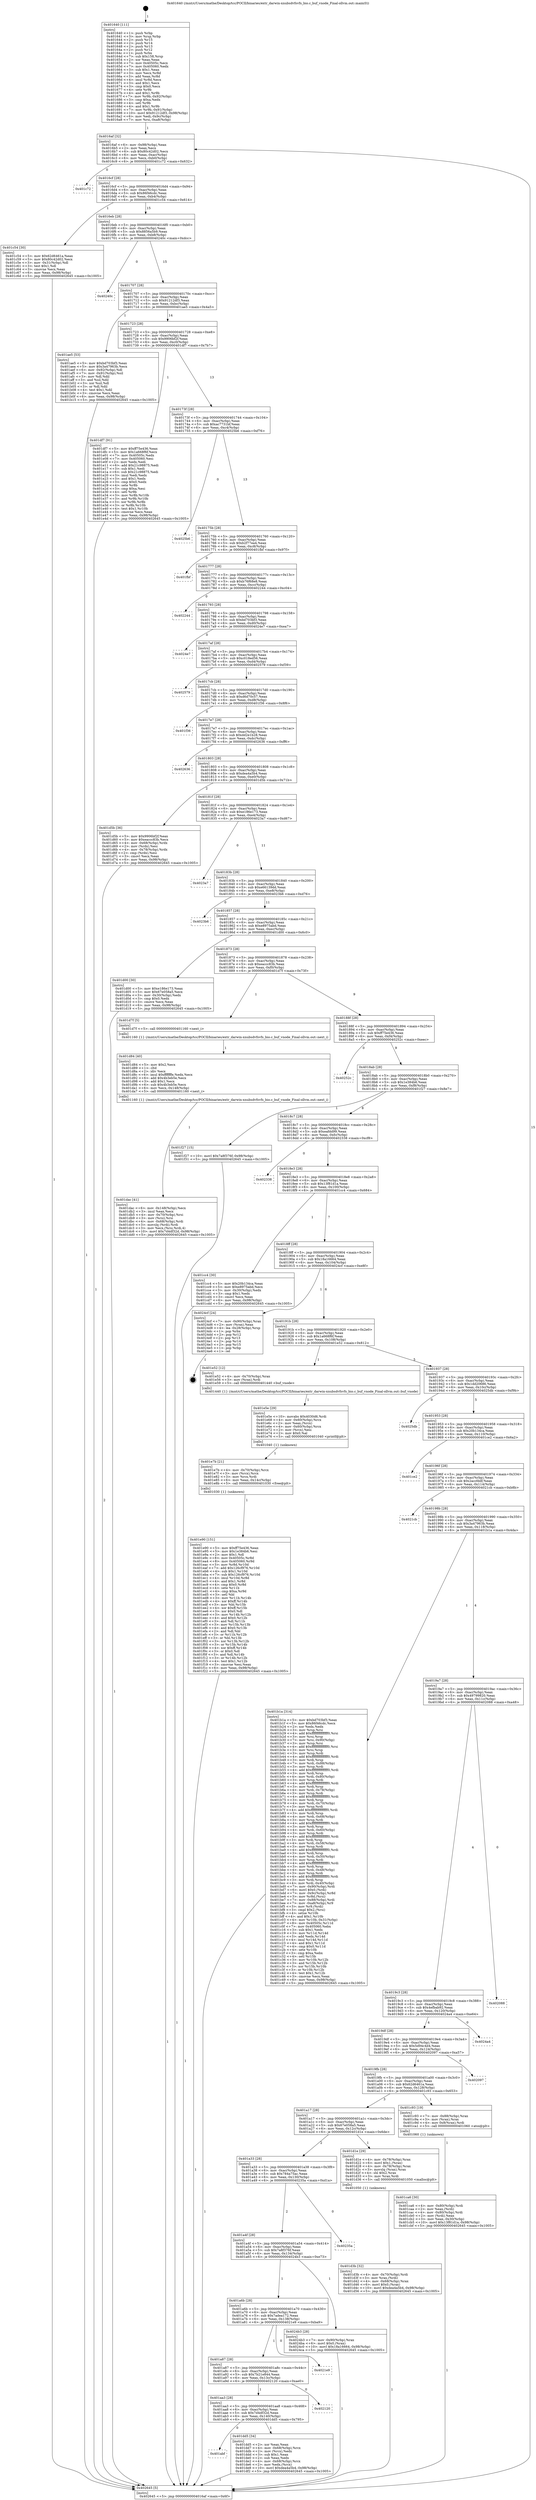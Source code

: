 digraph "0x401640" {
  label = "0x401640 (/mnt/c/Users/mathe/Desktop/tcc/POCII/binaries/extr_darwin-xnubsdvfsvfs_bio.c_buf_vnode_Final-ollvm.out::main(0))"
  labelloc = "t"
  node[shape=record]

  Entry [label="",width=0.3,height=0.3,shape=circle,fillcolor=black,style=filled]
  "0x4016af" [label="{
     0x4016af [32]\l
     | [instrs]\l
     &nbsp;&nbsp;0x4016af \<+6\>: mov -0x98(%rbp),%eax\l
     &nbsp;&nbsp;0x4016b5 \<+2\>: mov %eax,%ecx\l
     &nbsp;&nbsp;0x4016b7 \<+6\>: sub $0x80c42d02,%ecx\l
     &nbsp;&nbsp;0x4016bd \<+6\>: mov %eax,-0xac(%rbp)\l
     &nbsp;&nbsp;0x4016c3 \<+6\>: mov %ecx,-0xb0(%rbp)\l
     &nbsp;&nbsp;0x4016c9 \<+6\>: je 0000000000401c72 \<main+0x632\>\l
  }"]
  "0x401c72" [label="{
     0x401c72\l
  }", style=dashed]
  "0x4016cf" [label="{
     0x4016cf [28]\l
     | [instrs]\l
     &nbsp;&nbsp;0x4016cf \<+5\>: jmp 00000000004016d4 \<main+0x94\>\l
     &nbsp;&nbsp;0x4016d4 \<+6\>: mov -0xac(%rbp),%eax\l
     &nbsp;&nbsp;0x4016da \<+5\>: sub $0x86f46cdc,%eax\l
     &nbsp;&nbsp;0x4016df \<+6\>: mov %eax,-0xb4(%rbp)\l
     &nbsp;&nbsp;0x4016e5 \<+6\>: je 0000000000401c54 \<main+0x614\>\l
  }"]
  Exit [label="",width=0.3,height=0.3,shape=circle,fillcolor=black,style=filled,peripheries=2]
  "0x401c54" [label="{
     0x401c54 [30]\l
     | [instrs]\l
     &nbsp;&nbsp;0x401c54 \<+5\>: mov $0x62d6461a,%eax\l
     &nbsp;&nbsp;0x401c59 \<+5\>: mov $0x80c42d02,%ecx\l
     &nbsp;&nbsp;0x401c5e \<+3\>: mov -0x31(%rbp),%dl\l
     &nbsp;&nbsp;0x401c61 \<+3\>: test $0x1,%dl\l
     &nbsp;&nbsp;0x401c64 \<+3\>: cmovne %ecx,%eax\l
     &nbsp;&nbsp;0x401c67 \<+6\>: mov %eax,-0x98(%rbp)\l
     &nbsp;&nbsp;0x401c6d \<+5\>: jmp 0000000000402645 \<main+0x1005\>\l
  }"]
  "0x4016eb" [label="{
     0x4016eb [28]\l
     | [instrs]\l
     &nbsp;&nbsp;0x4016eb \<+5\>: jmp 00000000004016f0 \<main+0xb0\>\l
     &nbsp;&nbsp;0x4016f0 \<+6\>: mov -0xac(%rbp),%eax\l
     &nbsp;&nbsp;0x4016f6 \<+5\>: sub $0x8856a5b9,%eax\l
     &nbsp;&nbsp;0x4016fb \<+6\>: mov %eax,-0xb8(%rbp)\l
     &nbsp;&nbsp;0x401701 \<+6\>: je 000000000040240c \<main+0xdcc\>\l
  }"]
  "0x401e90" [label="{
     0x401e90 [151]\l
     | [instrs]\l
     &nbsp;&nbsp;0x401e90 \<+5\>: mov $0xff75e436,%eax\l
     &nbsp;&nbsp;0x401e95 \<+5\>: mov $0x1e384b6,%esi\l
     &nbsp;&nbsp;0x401e9a \<+2\>: mov $0x1,%dl\l
     &nbsp;&nbsp;0x401e9c \<+8\>: mov 0x40505c,%r8d\l
     &nbsp;&nbsp;0x401ea4 \<+8\>: mov 0x405060,%r9d\l
     &nbsp;&nbsp;0x401eac \<+3\>: mov %r8d,%r10d\l
     &nbsp;&nbsp;0x401eaf \<+7\>: add $0x126cf976,%r10d\l
     &nbsp;&nbsp;0x401eb6 \<+4\>: sub $0x1,%r10d\l
     &nbsp;&nbsp;0x401eba \<+7\>: sub $0x126cf976,%r10d\l
     &nbsp;&nbsp;0x401ec1 \<+4\>: imul %r10d,%r8d\l
     &nbsp;&nbsp;0x401ec5 \<+4\>: and $0x1,%r8d\l
     &nbsp;&nbsp;0x401ec9 \<+4\>: cmp $0x0,%r8d\l
     &nbsp;&nbsp;0x401ecd \<+4\>: sete %r11b\l
     &nbsp;&nbsp;0x401ed1 \<+4\>: cmp $0xa,%r9d\l
     &nbsp;&nbsp;0x401ed5 \<+3\>: setl %bl\l
     &nbsp;&nbsp;0x401ed8 \<+3\>: mov %r11b,%r14b\l
     &nbsp;&nbsp;0x401edb \<+4\>: xor $0xff,%r14b\l
     &nbsp;&nbsp;0x401edf \<+3\>: mov %bl,%r15b\l
     &nbsp;&nbsp;0x401ee2 \<+4\>: xor $0xff,%r15b\l
     &nbsp;&nbsp;0x401ee6 \<+3\>: xor $0x0,%dl\l
     &nbsp;&nbsp;0x401ee9 \<+3\>: mov %r14b,%r12b\l
     &nbsp;&nbsp;0x401eec \<+4\>: and $0x0,%r12b\l
     &nbsp;&nbsp;0x401ef0 \<+3\>: and %dl,%r11b\l
     &nbsp;&nbsp;0x401ef3 \<+3\>: mov %r15b,%r13b\l
     &nbsp;&nbsp;0x401ef6 \<+4\>: and $0x0,%r13b\l
     &nbsp;&nbsp;0x401efa \<+2\>: and %dl,%bl\l
     &nbsp;&nbsp;0x401efc \<+3\>: or %r11b,%r12b\l
     &nbsp;&nbsp;0x401eff \<+3\>: or %bl,%r13b\l
     &nbsp;&nbsp;0x401f02 \<+3\>: xor %r13b,%r12b\l
     &nbsp;&nbsp;0x401f05 \<+3\>: or %r15b,%r14b\l
     &nbsp;&nbsp;0x401f08 \<+4\>: xor $0xff,%r14b\l
     &nbsp;&nbsp;0x401f0c \<+3\>: or $0x0,%dl\l
     &nbsp;&nbsp;0x401f0f \<+3\>: and %dl,%r14b\l
     &nbsp;&nbsp;0x401f12 \<+3\>: or %r14b,%r12b\l
     &nbsp;&nbsp;0x401f15 \<+4\>: test $0x1,%r12b\l
     &nbsp;&nbsp;0x401f19 \<+3\>: cmovne %esi,%eax\l
     &nbsp;&nbsp;0x401f1c \<+6\>: mov %eax,-0x98(%rbp)\l
     &nbsp;&nbsp;0x401f22 \<+5\>: jmp 0000000000402645 \<main+0x1005\>\l
  }"]
  "0x40240c" [label="{
     0x40240c\l
  }", style=dashed]
  "0x401707" [label="{
     0x401707 [28]\l
     | [instrs]\l
     &nbsp;&nbsp;0x401707 \<+5\>: jmp 000000000040170c \<main+0xcc\>\l
     &nbsp;&nbsp;0x40170c \<+6\>: mov -0xac(%rbp),%eax\l
     &nbsp;&nbsp;0x401712 \<+5\>: sub $0x91212df3,%eax\l
     &nbsp;&nbsp;0x401717 \<+6\>: mov %eax,-0xbc(%rbp)\l
     &nbsp;&nbsp;0x40171d \<+6\>: je 0000000000401ae5 \<main+0x4a5\>\l
  }"]
  "0x401e7b" [label="{
     0x401e7b [21]\l
     | [instrs]\l
     &nbsp;&nbsp;0x401e7b \<+4\>: mov -0x70(%rbp),%rcx\l
     &nbsp;&nbsp;0x401e7f \<+3\>: mov (%rcx),%rcx\l
     &nbsp;&nbsp;0x401e82 \<+3\>: mov %rcx,%rdi\l
     &nbsp;&nbsp;0x401e85 \<+6\>: mov %eax,-0x14c(%rbp)\l
     &nbsp;&nbsp;0x401e8b \<+5\>: call 0000000000401030 \<free@plt\>\l
     | [calls]\l
     &nbsp;&nbsp;0x401030 \{1\} (unknown)\l
  }"]
  "0x401ae5" [label="{
     0x401ae5 [53]\l
     | [instrs]\l
     &nbsp;&nbsp;0x401ae5 \<+5\>: mov $0xbd703bf3,%eax\l
     &nbsp;&nbsp;0x401aea \<+5\>: mov $0x3a47963b,%ecx\l
     &nbsp;&nbsp;0x401aef \<+6\>: mov -0x92(%rbp),%dl\l
     &nbsp;&nbsp;0x401af5 \<+7\>: mov -0x91(%rbp),%sil\l
     &nbsp;&nbsp;0x401afc \<+3\>: mov %dl,%dil\l
     &nbsp;&nbsp;0x401aff \<+3\>: and %sil,%dil\l
     &nbsp;&nbsp;0x401b02 \<+3\>: xor %sil,%dl\l
     &nbsp;&nbsp;0x401b05 \<+3\>: or %dl,%dil\l
     &nbsp;&nbsp;0x401b08 \<+4\>: test $0x1,%dil\l
     &nbsp;&nbsp;0x401b0c \<+3\>: cmovne %ecx,%eax\l
     &nbsp;&nbsp;0x401b0f \<+6\>: mov %eax,-0x98(%rbp)\l
     &nbsp;&nbsp;0x401b15 \<+5\>: jmp 0000000000402645 \<main+0x1005\>\l
  }"]
  "0x401723" [label="{
     0x401723 [28]\l
     | [instrs]\l
     &nbsp;&nbsp;0x401723 \<+5\>: jmp 0000000000401728 \<main+0xe8\>\l
     &nbsp;&nbsp;0x401728 \<+6\>: mov -0xac(%rbp),%eax\l
     &nbsp;&nbsp;0x40172e \<+5\>: sub $0x9906bf2f,%eax\l
     &nbsp;&nbsp;0x401733 \<+6\>: mov %eax,-0xc0(%rbp)\l
     &nbsp;&nbsp;0x401739 \<+6\>: je 0000000000401df7 \<main+0x7b7\>\l
  }"]
  "0x402645" [label="{
     0x402645 [5]\l
     | [instrs]\l
     &nbsp;&nbsp;0x402645 \<+5\>: jmp 00000000004016af \<main+0x6f\>\l
  }"]
  "0x401640" [label="{
     0x401640 [111]\l
     | [instrs]\l
     &nbsp;&nbsp;0x401640 \<+1\>: push %rbp\l
     &nbsp;&nbsp;0x401641 \<+3\>: mov %rsp,%rbp\l
     &nbsp;&nbsp;0x401644 \<+2\>: push %r15\l
     &nbsp;&nbsp;0x401646 \<+2\>: push %r14\l
     &nbsp;&nbsp;0x401648 \<+2\>: push %r13\l
     &nbsp;&nbsp;0x40164a \<+2\>: push %r12\l
     &nbsp;&nbsp;0x40164c \<+1\>: push %rbx\l
     &nbsp;&nbsp;0x40164d \<+7\>: sub $0x158,%rsp\l
     &nbsp;&nbsp;0x401654 \<+2\>: xor %eax,%eax\l
     &nbsp;&nbsp;0x401656 \<+7\>: mov 0x40505c,%ecx\l
     &nbsp;&nbsp;0x40165d \<+7\>: mov 0x405060,%edx\l
     &nbsp;&nbsp;0x401664 \<+3\>: sub $0x1,%eax\l
     &nbsp;&nbsp;0x401667 \<+3\>: mov %ecx,%r8d\l
     &nbsp;&nbsp;0x40166a \<+3\>: add %eax,%r8d\l
     &nbsp;&nbsp;0x40166d \<+4\>: imul %r8d,%ecx\l
     &nbsp;&nbsp;0x401671 \<+3\>: and $0x1,%ecx\l
     &nbsp;&nbsp;0x401674 \<+3\>: cmp $0x0,%ecx\l
     &nbsp;&nbsp;0x401677 \<+4\>: sete %r9b\l
     &nbsp;&nbsp;0x40167b \<+4\>: and $0x1,%r9b\l
     &nbsp;&nbsp;0x40167f \<+7\>: mov %r9b,-0x92(%rbp)\l
     &nbsp;&nbsp;0x401686 \<+3\>: cmp $0xa,%edx\l
     &nbsp;&nbsp;0x401689 \<+4\>: setl %r9b\l
     &nbsp;&nbsp;0x40168d \<+4\>: and $0x1,%r9b\l
     &nbsp;&nbsp;0x401691 \<+7\>: mov %r9b,-0x91(%rbp)\l
     &nbsp;&nbsp;0x401698 \<+10\>: movl $0x91212df3,-0x98(%rbp)\l
     &nbsp;&nbsp;0x4016a2 \<+6\>: mov %edi,-0x9c(%rbp)\l
     &nbsp;&nbsp;0x4016a8 \<+7\>: mov %rsi,-0xa8(%rbp)\l
  }"]
  "0x401e5e" [label="{
     0x401e5e [29]\l
     | [instrs]\l
     &nbsp;&nbsp;0x401e5e \<+10\>: movabs $0x4030d6,%rdi\l
     &nbsp;&nbsp;0x401e68 \<+4\>: mov -0x60(%rbp),%rcx\l
     &nbsp;&nbsp;0x401e6c \<+2\>: mov %eax,(%rcx)\l
     &nbsp;&nbsp;0x401e6e \<+4\>: mov -0x60(%rbp),%rcx\l
     &nbsp;&nbsp;0x401e72 \<+2\>: mov (%rcx),%esi\l
     &nbsp;&nbsp;0x401e74 \<+2\>: mov $0x0,%al\l
     &nbsp;&nbsp;0x401e76 \<+5\>: call 0000000000401040 \<printf@plt\>\l
     | [calls]\l
     &nbsp;&nbsp;0x401040 \{1\} (unknown)\l
  }"]
  "0x401df7" [label="{
     0x401df7 [91]\l
     | [instrs]\l
     &nbsp;&nbsp;0x401df7 \<+5\>: mov $0xff75e436,%eax\l
     &nbsp;&nbsp;0x401dfc \<+5\>: mov $0x1a668f6f,%ecx\l
     &nbsp;&nbsp;0x401e01 \<+7\>: mov 0x40505c,%edx\l
     &nbsp;&nbsp;0x401e08 \<+7\>: mov 0x405060,%esi\l
     &nbsp;&nbsp;0x401e0f \<+2\>: mov %edx,%edi\l
     &nbsp;&nbsp;0x401e11 \<+6\>: add $0x21c98875,%edi\l
     &nbsp;&nbsp;0x401e17 \<+3\>: sub $0x1,%edi\l
     &nbsp;&nbsp;0x401e1a \<+6\>: sub $0x21c98875,%edi\l
     &nbsp;&nbsp;0x401e20 \<+3\>: imul %edi,%edx\l
     &nbsp;&nbsp;0x401e23 \<+3\>: and $0x1,%edx\l
     &nbsp;&nbsp;0x401e26 \<+3\>: cmp $0x0,%edx\l
     &nbsp;&nbsp;0x401e29 \<+4\>: sete %r8b\l
     &nbsp;&nbsp;0x401e2d \<+3\>: cmp $0xa,%esi\l
     &nbsp;&nbsp;0x401e30 \<+4\>: setl %r9b\l
     &nbsp;&nbsp;0x401e34 \<+3\>: mov %r8b,%r10b\l
     &nbsp;&nbsp;0x401e37 \<+3\>: and %r9b,%r10b\l
     &nbsp;&nbsp;0x401e3a \<+3\>: xor %r9b,%r8b\l
     &nbsp;&nbsp;0x401e3d \<+3\>: or %r8b,%r10b\l
     &nbsp;&nbsp;0x401e40 \<+4\>: test $0x1,%r10b\l
     &nbsp;&nbsp;0x401e44 \<+3\>: cmovne %ecx,%eax\l
     &nbsp;&nbsp;0x401e47 \<+6\>: mov %eax,-0x98(%rbp)\l
     &nbsp;&nbsp;0x401e4d \<+5\>: jmp 0000000000402645 \<main+0x1005\>\l
  }"]
  "0x40173f" [label="{
     0x40173f [28]\l
     | [instrs]\l
     &nbsp;&nbsp;0x40173f \<+5\>: jmp 0000000000401744 \<main+0x104\>\l
     &nbsp;&nbsp;0x401744 \<+6\>: mov -0xac(%rbp),%eax\l
     &nbsp;&nbsp;0x40174a \<+5\>: sub $0xac7731bf,%eax\l
     &nbsp;&nbsp;0x40174f \<+6\>: mov %eax,-0xc4(%rbp)\l
     &nbsp;&nbsp;0x401755 \<+6\>: je 00000000004025b6 \<main+0xf76\>\l
  }"]
  "0x401abf" [label="{
     0x401abf\l
  }", style=dashed]
  "0x4025b6" [label="{
     0x4025b6\l
  }", style=dashed]
  "0x40175b" [label="{
     0x40175b [28]\l
     | [instrs]\l
     &nbsp;&nbsp;0x40175b \<+5\>: jmp 0000000000401760 \<main+0x120\>\l
     &nbsp;&nbsp;0x401760 \<+6\>: mov -0xac(%rbp),%eax\l
     &nbsp;&nbsp;0x401766 \<+5\>: sub $0xb2f77ea4,%eax\l
     &nbsp;&nbsp;0x40176b \<+6\>: mov %eax,-0xc8(%rbp)\l
     &nbsp;&nbsp;0x401771 \<+6\>: je 0000000000401fbf \<main+0x97f\>\l
  }"]
  "0x401dd5" [label="{
     0x401dd5 [34]\l
     | [instrs]\l
     &nbsp;&nbsp;0x401dd5 \<+2\>: xor %eax,%eax\l
     &nbsp;&nbsp;0x401dd7 \<+4\>: mov -0x68(%rbp),%rcx\l
     &nbsp;&nbsp;0x401ddb \<+2\>: mov (%rcx),%edx\l
     &nbsp;&nbsp;0x401ddd \<+3\>: sub $0x1,%eax\l
     &nbsp;&nbsp;0x401de0 \<+2\>: sub %eax,%edx\l
     &nbsp;&nbsp;0x401de2 \<+4\>: mov -0x68(%rbp),%rcx\l
     &nbsp;&nbsp;0x401de6 \<+2\>: mov %edx,(%rcx)\l
     &nbsp;&nbsp;0x401de8 \<+10\>: movl $0xdea4a5b4,-0x98(%rbp)\l
     &nbsp;&nbsp;0x401df2 \<+5\>: jmp 0000000000402645 \<main+0x1005\>\l
  }"]
  "0x401fbf" [label="{
     0x401fbf\l
  }", style=dashed]
  "0x401777" [label="{
     0x401777 [28]\l
     | [instrs]\l
     &nbsp;&nbsp;0x401777 \<+5\>: jmp 000000000040177c \<main+0x13c\>\l
     &nbsp;&nbsp;0x40177c \<+6\>: mov -0xac(%rbp),%eax\l
     &nbsp;&nbsp;0x401782 \<+5\>: sub $0xb76f68e8,%eax\l
     &nbsp;&nbsp;0x401787 \<+6\>: mov %eax,-0xcc(%rbp)\l
     &nbsp;&nbsp;0x40178d \<+6\>: je 0000000000402244 \<main+0xc04\>\l
  }"]
  "0x401aa3" [label="{
     0x401aa3 [28]\l
     | [instrs]\l
     &nbsp;&nbsp;0x401aa3 \<+5\>: jmp 0000000000401aa8 \<main+0x468\>\l
     &nbsp;&nbsp;0x401aa8 \<+6\>: mov -0xac(%rbp),%eax\l
     &nbsp;&nbsp;0x401aae \<+5\>: sub $0x7d4df32d,%eax\l
     &nbsp;&nbsp;0x401ab3 \<+6\>: mov %eax,-0x140(%rbp)\l
     &nbsp;&nbsp;0x401ab9 \<+6\>: je 0000000000401dd5 \<main+0x795\>\l
  }"]
  "0x402244" [label="{
     0x402244\l
  }", style=dashed]
  "0x401793" [label="{
     0x401793 [28]\l
     | [instrs]\l
     &nbsp;&nbsp;0x401793 \<+5\>: jmp 0000000000401798 \<main+0x158\>\l
     &nbsp;&nbsp;0x401798 \<+6\>: mov -0xac(%rbp),%eax\l
     &nbsp;&nbsp;0x40179e \<+5\>: sub $0xbd703bf3,%eax\l
     &nbsp;&nbsp;0x4017a3 \<+6\>: mov %eax,-0xd0(%rbp)\l
     &nbsp;&nbsp;0x4017a9 \<+6\>: je 00000000004024e7 \<main+0xea7\>\l
  }"]
  "0x402120" [label="{
     0x402120\l
  }", style=dashed]
  "0x4024e7" [label="{
     0x4024e7\l
  }", style=dashed]
  "0x4017af" [label="{
     0x4017af [28]\l
     | [instrs]\l
     &nbsp;&nbsp;0x4017af \<+5\>: jmp 00000000004017b4 \<main+0x174\>\l
     &nbsp;&nbsp;0x4017b4 \<+6\>: mov -0xac(%rbp),%eax\l
     &nbsp;&nbsp;0x4017ba \<+5\>: sub $0xc018ed56,%eax\l
     &nbsp;&nbsp;0x4017bf \<+6\>: mov %eax,-0xd4(%rbp)\l
     &nbsp;&nbsp;0x4017c5 \<+6\>: je 0000000000402579 \<main+0xf39\>\l
  }"]
  "0x401a87" [label="{
     0x401a87 [28]\l
     | [instrs]\l
     &nbsp;&nbsp;0x401a87 \<+5\>: jmp 0000000000401a8c \<main+0x44c\>\l
     &nbsp;&nbsp;0x401a8c \<+6\>: mov -0xac(%rbp),%eax\l
     &nbsp;&nbsp;0x401a92 \<+5\>: sub $0x7b21e844,%eax\l
     &nbsp;&nbsp;0x401a97 \<+6\>: mov %eax,-0x13c(%rbp)\l
     &nbsp;&nbsp;0x401a9d \<+6\>: je 0000000000402120 \<main+0xae0\>\l
  }"]
  "0x402579" [label="{
     0x402579\l
  }", style=dashed]
  "0x4017cb" [label="{
     0x4017cb [28]\l
     | [instrs]\l
     &nbsp;&nbsp;0x4017cb \<+5\>: jmp 00000000004017d0 \<main+0x190\>\l
     &nbsp;&nbsp;0x4017d0 \<+6\>: mov -0xac(%rbp),%eax\l
     &nbsp;&nbsp;0x4017d6 \<+5\>: sub $0xd6d70c57,%eax\l
     &nbsp;&nbsp;0x4017db \<+6\>: mov %eax,-0xd8(%rbp)\l
     &nbsp;&nbsp;0x4017e1 \<+6\>: je 0000000000401f36 \<main+0x8f6\>\l
  }"]
  "0x4021e9" [label="{
     0x4021e9\l
  }", style=dashed]
  "0x401f36" [label="{
     0x401f36\l
  }", style=dashed]
  "0x4017e7" [label="{
     0x4017e7 [28]\l
     | [instrs]\l
     &nbsp;&nbsp;0x4017e7 \<+5\>: jmp 00000000004017ec \<main+0x1ac\>\l
     &nbsp;&nbsp;0x4017ec \<+6\>: mov -0xac(%rbp),%eax\l
     &nbsp;&nbsp;0x4017f2 \<+5\>: sub $0xdd2e1b28,%eax\l
     &nbsp;&nbsp;0x4017f7 \<+6\>: mov %eax,-0xdc(%rbp)\l
     &nbsp;&nbsp;0x4017fd \<+6\>: je 0000000000402636 \<main+0xff6\>\l
  }"]
  "0x401a6b" [label="{
     0x401a6b [28]\l
     | [instrs]\l
     &nbsp;&nbsp;0x401a6b \<+5\>: jmp 0000000000401a70 \<main+0x430\>\l
     &nbsp;&nbsp;0x401a70 \<+6\>: mov -0xac(%rbp),%eax\l
     &nbsp;&nbsp;0x401a76 \<+5\>: sub $0x7adea172,%eax\l
     &nbsp;&nbsp;0x401a7b \<+6\>: mov %eax,-0x138(%rbp)\l
     &nbsp;&nbsp;0x401a81 \<+6\>: je 00000000004021e9 \<main+0xba9\>\l
  }"]
  "0x402636" [label="{
     0x402636\l
  }", style=dashed]
  "0x401803" [label="{
     0x401803 [28]\l
     | [instrs]\l
     &nbsp;&nbsp;0x401803 \<+5\>: jmp 0000000000401808 \<main+0x1c8\>\l
     &nbsp;&nbsp;0x401808 \<+6\>: mov -0xac(%rbp),%eax\l
     &nbsp;&nbsp;0x40180e \<+5\>: sub $0xdea4a5b4,%eax\l
     &nbsp;&nbsp;0x401813 \<+6\>: mov %eax,-0xe0(%rbp)\l
     &nbsp;&nbsp;0x401819 \<+6\>: je 0000000000401d5b \<main+0x71b\>\l
  }"]
  "0x4024b3" [label="{
     0x4024b3 [28]\l
     | [instrs]\l
     &nbsp;&nbsp;0x4024b3 \<+7\>: mov -0x90(%rbp),%rax\l
     &nbsp;&nbsp;0x4024ba \<+6\>: movl $0x0,(%rax)\l
     &nbsp;&nbsp;0x4024c0 \<+10\>: movl $0x18a16664,-0x98(%rbp)\l
     &nbsp;&nbsp;0x4024ca \<+5\>: jmp 0000000000402645 \<main+0x1005\>\l
  }"]
  "0x401d5b" [label="{
     0x401d5b [36]\l
     | [instrs]\l
     &nbsp;&nbsp;0x401d5b \<+5\>: mov $0x9906bf2f,%eax\l
     &nbsp;&nbsp;0x401d60 \<+5\>: mov $0xeaccc83b,%ecx\l
     &nbsp;&nbsp;0x401d65 \<+4\>: mov -0x68(%rbp),%rdx\l
     &nbsp;&nbsp;0x401d69 \<+2\>: mov (%rdx),%esi\l
     &nbsp;&nbsp;0x401d6b \<+4\>: mov -0x78(%rbp),%rdx\l
     &nbsp;&nbsp;0x401d6f \<+2\>: cmp (%rdx),%esi\l
     &nbsp;&nbsp;0x401d71 \<+3\>: cmovl %ecx,%eax\l
     &nbsp;&nbsp;0x401d74 \<+6\>: mov %eax,-0x98(%rbp)\l
     &nbsp;&nbsp;0x401d7a \<+5\>: jmp 0000000000402645 \<main+0x1005\>\l
  }"]
  "0x40181f" [label="{
     0x40181f [28]\l
     | [instrs]\l
     &nbsp;&nbsp;0x40181f \<+5\>: jmp 0000000000401824 \<main+0x1e4\>\l
     &nbsp;&nbsp;0x401824 \<+6\>: mov -0xac(%rbp),%eax\l
     &nbsp;&nbsp;0x40182a \<+5\>: sub $0xe186e173,%eax\l
     &nbsp;&nbsp;0x40182f \<+6\>: mov %eax,-0xe4(%rbp)\l
     &nbsp;&nbsp;0x401835 \<+6\>: je 00000000004023a7 \<main+0xd67\>\l
  }"]
  "0x401a4f" [label="{
     0x401a4f [28]\l
     | [instrs]\l
     &nbsp;&nbsp;0x401a4f \<+5\>: jmp 0000000000401a54 \<main+0x414\>\l
     &nbsp;&nbsp;0x401a54 \<+6\>: mov -0xac(%rbp),%eax\l
     &nbsp;&nbsp;0x401a5a \<+5\>: sub $0x7a8f376f,%eax\l
     &nbsp;&nbsp;0x401a5f \<+6\>: mov %eax,-0x134(%rbp)\l
     &nbsp;&nbsp;0x401a65 \<+6\>: je 00000000004024b3 \<main+0xe73\>\l
  }"]
  "0x4023a7" [label="{
     0x4023a7\l
  }", style=dashed]
  "0x40183b" [label="{
     0x40183b [28]\l
     | [instrs]\l
     &nbsp;&nbsp;0x40183b \<+5\>: jmp 0000000000401840 \<main+0x200\>\l
     &nbsp;&nbsp;0x401840 \<+6\>: mov -0xac(%rbp),%eax\l
     &nbsp;&nbsp;0x401846 \<+5\>: sub $0xe66139dd,%eax\l
     &nbsp;&nbsp;0x40184b \<+6\>: mov %eax,-0xe8(%rbp)\l
     &nbsp;&nbsp;0x401851 \<+6\>: je 00000000004023b6 \<main+0xd76\>\l
  }"]
  "0x40235a" [label="{
     0x40235a\l
  }", style=dashed]
  "0x4023b6" [label="{
     0x4023b6\l
  }", style=dashed]
  "0x401857" [label="{
     0x401857 [28]\l
     | [instrs]\l
     &nbsp;&nbsp;0x401857 \<+5\>: jmp 000000000040185c \<main+0x21c\>\l
     &nbsp;&nbsp;0x40185c \<+6\>: mov -0xac(%rbp),%eax\l
     &nbsp;&nbsp;0x401862 \<+5\>: sub $0xe8975abd,%eax\l
     &nbsp;&nbsp;0x401867 \<+6\>: mov %eax,-0xec(%rbp)\l
     &nbsp;&nbsp;0x40186d \<+6\>: je 0000000000401d00 \<main+0x6c0\>\l
  }"]
  "0x401dac" [label="{
     0x401dac [41]\l
     | [instrs]\l
     &nbsp;&nbsp;0x401dac \<+6\>: mov -0x148(%rbp),%ecx\l
     &nbsp;&nbsp;0x401db2 \<+3\>: imul %eax,%ecx\l
     &nbsp;&nbsp;0x401db5 \<+4\>: mov -0x70(%rbp),%rsi\l
     &nbsp;&nbsp;0x401db9 \<+3\>: mov (%rsi),%rsi\l
     &nbsp;&nbsp;0x401dbc \<+4\>: mov -0x68(%rbp),%rdi\l
     &nbsp;&nbsp;0x401dc0 \<+3\>: movslq (%rdi),%rdi\l
     &nbsp;&nbsp;0x401dc3 \<+3\>: mov %ecx,(%rsi,%rdi,4)\l
     &nbsp;&nbsp;0x401dc6 \<+10\>: movl $0x7d4df32d,-0x98(%rbp)\l
     &nbsp;&nbsp;0x401dd0 \<+5\>: jmp 0000000000402645 \<main+0x1005\>\l
  }"]
  "0x401d00" [label="{
     0x401d00 [30]\l
     | [instrs]\l
     &nbsp;&nbsp;0x401d00 \<+5\>: mov $0xe186e173,%eax\l
     &nbsp;&nbsp;0x401d05 \<+5\>: mov $0x67e058a5,%ecx\l
     &nbsp;&nbsp;0x401d0a \<+3\>: mov -0x30(%rbp),%edx\l
     &nbsp;&nbsp;0x401d0d \<+3\>: cmp $0x0,%edx\l
     &nbsp;&nbsp;0x401d10 \<+3\>: cmove %ecx,%eax\l
     &nbsp;&nbsp;0x401d13 \<+6\>: mov %eax,-0x98(%rbp)\l
     &nbsp;&nbsp;0x401d19 \<+5\>: jmp 0000000000402645 \<main+0x1005\>\l
  }"]
  "0x401873" [label="{
     0x401873 [28]\l
     | [instrs]\l
     &nbsp;&nbsp;0x401873 \<+5\>: jmp 0000000000401878 \<main+0x238\>\l
     &nbsp;&nbsp;0x401878 \<+6\>: mov -0xac(%rbp),%eax\l
     &nbsp;&nbsp;0x40187e \<+5\>: sub $0xeaccc83b,%eax\l
     &nbsp;&nbsp;0x401883 \<+6\>: mov %eax,-0xf0(%rbp)\l
     &nbsp;&nbsp;0x401889 \<+6\>: je 0000000000401d7f \<main+0x73f\>\l
  }"]
  "0x401d84" [label="{
     0x401d84 [40]\l
     | [instrs]\l
     &nbsp;&nbsp;0x401d84 \<+5\>: mov $0x2,%ecx\l
     &nbsp;&nbsp;0x401d89 \<+1\>: cltd\l
     &nbsp;&nbsp;0x401d8a \<+2\>: idiv %ecx\l
     &nbsp;&nbsp;0x401d8c \<+6\>: imul $0xfffffffe,%edx,%ecx\l
     &nbsp;&nbsp;0x401d92 \<+6\>: add $0x4b3eb5e,%ecx\l
     &nbsp;&nbsp;0x401d98 \<+3\>: add $0x1,%ecx\l
     &nbsp;&nbsp;0x401d9b \<+6\>: sub $0x4b3eb5e,%ecx\l
     &nbsp;&nbsp;0x401da1 \<+6\>: mov %ecx,-0x148(%rbp)\l
     &nbsp;&nbsp;0x401da7 \<+5\>: call 0000000000401160 \<next_i\>\l
     | [calls]\l
     &nbsp;&nbsp;0x401160 \{1\} (/mnt/c/Users/mathe/Desktop/tcc/POCII/binaries/extr_darwin-xnubsdvfsvfs_bio.c_buf_vnode_Final-ollvm.out::next_i)\l
  }"]
  "0x401d7f" [label="{
     0x401d7f [5]\l
     | [instrs]\l
     &nbsp;&nbsp;0x401d7f \<+5\>: call 0000000000401160 \<next_i\>\l
     | [calls]\l
     &nbsp;&nbsp;0x401160 \{1\} (/mnt/c/Users/mathe/Desktop/tcc/POCII/binaries/extr_darwin-xnubsdvfsvfs_bio.c_buf_vnode_Final-ollvm.out::next_i)\l
  }"]
  "0x40188f" [label="{
     0x40188f [28]\l
     | [instrs]\l
     &nbsp;&nbsp;0x40188f \<+5\>: jmp 0000000000401894 \<main+0x254\>\l
     &nbsp;&nbsp;0x401894 \<+6\>: mov -0xac(%rbp),%eax\l
     &nbsp;&nbsp;0x40189a \<+5\>: sub $0xff75e436,%eax\l
     &nbsp;&nbsp;0x40189f \<+6\>: mov %eax,-0xf4(%rbp)\l
     &nbsp;&nbsp;0x4018a5 \<+6\>: je 000000000040252c \<main+0xeec\>\l
  }"]
  "0x401d3b" [label="{
     0x401d3b [32]\l
     | [instrs]\l
     &nbsp;&nbsp;0x401d3b \<+4\>: mov -0x70(%rbp),%rdi\l
     &nbsp;&nbsp;0x401d3f \<+3\>: mov %rax,(%rdi)\l
     &nbsp;&nbsp;0x401d42 \<+4\>: mov -0x68(%rbp),%rax\l
     &nbsp;&nbsp;0x401d46 \<+6\>: movl $0x0,(%rax)\l
     &nbsp;&nbsp;0x401d4c \<+10\>: movl $0xdea4a5b4,-0x98(%rbp)\l
     &nbsp;&nbsp;0x401d56 \<+5\>: jmp 0000000000402645 \<main+0x1005\>\l
  }"]
  "0x40252c" [label="{
     0x40252c\l
  }", style=dashed]
  "0x4018ab" [label="{
     0x4018ab [28]\l
     | [instrs]\l
     &nbsp;&nbsp;0x4018ab \<+5\>: jmp 00000000004018b0 \<main+0x270\>\l
     &nbsp;&nbsp;0x4018b0 \<+6\>: mov -0xac(%rbp),%eax\l
     &nbsp;&nbsp;0x4018b6 \<+5\>: sub $0x1e384b6,%eax\l
     &nbsp;&nbsp;0x4018bb \<+6\>: mov %eax,-0xf8(%rbp)\l
     &nbsp;&nbsp;0x4018c1 \<+6\>: je 0000000000401f27 \<main+0x8e7\>\l
  }"]
  "0x401a33" [label="{
     0x401a33 [28]\l
     | [instrs]\l
     &nbsp;&nbsp;0x401a33 \<+5\>: jmp 0000000000401a38 \<main+0x3f8\>\l
     &nbsp;&nbsp;0x401a38 \<+6\>: mov -0xac(%rbp),%eax\l
     &nbsp;&nbsp;0x401a3e \<+5\>: sub $0x784a75ac,%eax\l
     &nbsp;&nbsp;0x401a43 \<+6\>: mov %eax,-0x130(%rbp)\l
     &nbsp;&nbsp;0x401a49 \<+6\>: je 000000000040235a \<main+0xd1a\>\l
  }"]
  "0x401f27" [label="{
     0x401f27 [15]\l
     | [instrs]\l
     &nbsp;&nbsp;0x401f27 \<+10\>: movl $0x7a8f376f,-0x98(%rbp)\l
     &nbsp;&nbsp;0x401f31 \<+5\>: jmp 0000000000402645 \<main+0x1005\>\l
  }"]
  "0x4018c7" [label="{
     0x4018c7 [28]\l
     | [instrs]\l
     &nbsp;&nbsp;0x4018c7 \<+5\>: jmp 00000000004018cc \<main+0x28c\>\l
     &nbsp;&nbsp;0x4018cc \<+6\>: mov -0xac(%rbp),%eax\l
     &nbsp;&nbsp;0x4018d2 \<+5\>: sub $0xeafdd99,%eax\l
     &nbsp;&nbsp;0x4018d7 \<+6\>: mov %eax,-0xfc(%rbp)\l
     &nbsp;&nbsp;0x4018dd \<+6\>: je 0000000000402338 \<main+0xcf8\>\l
  }"]
  "0x401d1e" [label="{
     0x401d1e [29]\l
     | [instrs]\l
     &nbsp;&nbsp;0x401d1e \<+4\>: mov -0x78(%rbp),%rax\l
     &nbsp;&nbsp;0x401d22 \<+6\>: movl $0x1,(%rax)\l
     &nbsp;&nbsp;0x401d28 \<+4\>: mov -0x78(%rbp),%rax\l
     &nbsp;&nbsp;0x401d2c \<+3\>: movslq (%rax),%rax\l
     &nbsp;&nbsp;0x401d2f \<+4\>: shl $0x2,%rax\l
     &nbsp;&nbsp;0x401d33 \<+3\>: mov %rax,%rdi\l
     &nbsp;&nbsp;0x401d36 \<+5\>: call 0000000000401050 \<malloc@plt\>\l
     | [calls]\l
     &nbsp;&nbsp;0x401050 \{1\} (unknown)\l
  }"]
  "0x402338" [label="{
     0x402338\l
  }", style=dashed]
  "0x4018e3" [label="{
     0x4018e3 [28]\l
     | [instrs]\l
     &nbsp;&nbsp;0x4018e3 \<+5\>: jmp 00000000004018e8 \<main+0x2a8\>\l
     &nbsp;&nbsp;0x4018e8 \<+6\>: mov -0xac(%rbp),%eax\l
     &nbsp;&nbsp;0x4018ee \<+5\>: sub $0x13f81d1a,%eax\l
     &nbsp;&nbsp;0x4018f3 \<+6\>: mov %eax,-0x100(%rbp)\l
     &nbsp;&nbsp;0x4018f9 \<+6\>: je 0000000000401cc4 \<main+0x684\>\l
  }"]
  "0x401ca6" [label="{
     0x401ca6 [30]\l
     | [instrs]\l
     &nbsp;&nbsp;0x401ca6 \<+4\>: mov -0x80(%rbp),%rdi\l
     &nbsp;&nbsp;0x401caa \<+2\>: mov %eax,(%rdi)\l
     &nbsp;&nbsp;0x401cac \<+4\>: mov -0x80(%rbp),%rdi\l
     &nbsp;&nbsp;0x401cb0 \<+2\>: mov (%rdi),%eax\l
     &nbsp;&nbsp;0x401cb2 \<+3\>: mov %eax,-0x30(%rbp)\l
     &nbsp;&nbsp;0x401cb5 \<+10\>: movl $0x13f81d1a,-0x98(%rbp)\l
     &nbsp;&nbsp;0x401cbf \<+5\>: jmp 0000000000402645 \<main+0x1005\>\l
  }"]
  "0x401cc4" [label="{
     0x401cc4 [30]\l
     | [instrs]\l
     &nbsp;&nbsp;0x401cc4 \<+5\>: mov $0x20b134ca,%eax\l
     &nbsp;&nbsp;0x401cc9 \<+5\>: mov $0xe8975abd,%ecx\l
     &nbsp;&nbsp;0x401cce \<+3\>: mov -0x30(%rbp),%edx\l
     &nbsp;&nbsp;0x401cd1 \<+3\>: cmp $0x1,%edx\l
     &nbsp;&nbsp;0x401cd4 \<+3\>: cmovl %ecx,%eax\l
     &nbsp;&nbsp;0x401cd7 \<+6\>: mov %eax,-0x98(%rbp)\l
     &nbsp;&nbsp;0x401cdd \<+5\>: jmp 0000000000402645 \<main+0x1005\>\l
  }"]
  "0x4018ff" [label="{
     0x4018ff [28]\l
     | [instrs]\l
     &nbsp;&nbsp;0x4018ff \<+5\>: jmp 0000000000401904 \<main+0x2c4\>\l
     &nbsp;&nbsp;0x401904 \<+6\>: mov -0xac(%rbp),%eax\l
     &nbsp;&nbsp;0x40190a \<+5\>: sub $0x18a16664,%eax\l
     &nbsp;&nbsp;0x40190f \<+6\>: mov %eax,-0x104(%rbp)\l
     &nbsp;&nbsp;0x401915 \<+6\>: je 00000000004024cf \<main+0xe8f\>\l
  }"]
  "0x401a17" [label="{
     0x401a17 [28]\l
     | [instrs]\l
     &nbsp;&nbsp;0x401a17 \<+5\>: jmp 0000000000401a1c \<main+0x3dc\>\l
     &nbsp;&nbsp;0x401a1c \<+6\>: mov -0xac(%rbp),%eax\l
     &nbsp;&nbsp;0x401a22 \<+5\>: sub $0x67e058a5,%eax\l
     &nbsp;&nbsp;0x401a27 \<+6\>: mov %eax,-0x12c(%rbp)\l
     &nbsp;&nbsp;0x401a2d \<+6\>: je 0000000000401d1e \<main+0x6de\>\l
  }"]
  "0x4024cf" [label="{
     0x4024cf [24]\l
     | [instrs]\l
     &nbsp;&nbsp;0x4024cf \<+7\>: mov -0x90(%rbp),%rax\l
     &nbsp;&nbsp;0x4024d6 \<+2\>: mov (%rax),%eax\l
     &nbsp;&nbsp;0x4024d8 \<+4\>: lea -0x28(%rbp),%rsp\l
     &nbsp;&nbsp;0x4024dc \<+1\>: pop %rbx\l
     &nbsp;&nbsp;0x4024dd \<+2\>: pop %r12\l
     &nbsp;&nbsp;0x4024df \<+2\>: pop %r13\l
     &nbsp;&nbsp;0x4024e1 \<+2\>: pop %r14\l
     &nbsp;&nbsp;0x4024e3 \<+2\>: pop %r15\l
     &nbsp;&nbsp;0x4024e5 \<+1\>: pop %rbp\l
     &nbsp;&nbsp;0x4024e6 \<+1\>: ret\l
  }"]
  "0x40191b" [label="{
     0x40191b [28]\l
     | [instrs]\l
     &nbsp;&nbsp;0x40191b \<+5\>: jmp 0000000000401920 \<main+0x2e0\>\l
     &nbsp;&nbsp;0x401920 \<+6\>: mov -0xac(%rbp),%eax\l
     &nbsp;&nbsp;0x401926 \<+5\>: sub $0x1a668f6f,%eax\l
     &nbsp;&nbsp;0x40192b \<+6\>: mov %eax,-0x108(%rbp)\l
     &nbsp;&nbsp;0x401931 \<+6\>: je 0000000000401e52 \<main+0x812\>\l
  }"]
  "0x401c93" [label="{
     0x401c93 [19]\l
     | [instrs]\l
     &nbsp;&nbsp;0x401c93 \<+7\>: mov -0x88(%rbp),%rax\l
     &nbsp;&nbsp;0x401c9a \<+3\>: mov (%rax),%rax\l
     &nbsp;&nbsp;0x401c9d \<+4\>: mov 0x8(%rax),%rdi\l
     &nbsp;&nbsp;0x401ca1 \<+5\>: call 0000000000401060 \<atoi@plt\>\l
     | [calls]\l
     &nbsp;&nbsp;0x401060 \{1\} (unknown)\l
  }"]
  "0x401e52" [label="{
     0x401e52 [12]\l
     | [instrs]\l
     &nbsp;&nbsp;0x401e52 \<+4\>: mov -0x70(%rbp),%rax\l
     &nbsp;&nbsp;0x401e56 \<+3\>: mov (%rax),%rdi\l
     &nbsp;&nbsp;0x401e59 \<+5\>: call 0000000000401440 \<buf_vnode\>\l
     | [calls]\l
     &nbsp;&nbsp;0x401440 \{1\} (/mnt/c/Users/mathe/Desktop/tcc/POCII/binaries/extr_darwin-xnubsdvfsvfs_bio.c_buf_vnode_Final-ollvm.out::buf_vnode)\l
  }"]
  "0x401937" [label="{
     0x401937 [28]\l
     | [instrs]\l
     &nbsp;&nbsp;0x401937 \<+5\>: jmp 000000000040193c \<main+0x2fc\>\l
     &nbsp;&nbsp;0x40193c \<+6\>: mov -0xac(%rbp),%eax\l
     &nbsp;&nbsp;0x401942 \<+5\>: sub $0x1dd20686,%eax\l
     &nbsp;&nbsp;0x401947 \<+6\>: mov %eax,-0x10c(%rbp)\l
     &nbsp;&nbsp;0x40194d \<+6\>: je 00000000004025db \<main+0xf9b\>\l
  }"]
  "0x4019fb" [label="{
     0x4019fb [28]\l
     | [instrs]\l
     &nbsp;&nbsp;0x4019fb \<+5\>: jmp 0000000000401a00 \<main+0x3c0\>\l
     &nbsp;&nbsp;0x401a00 \<+6\>: mov -0xac(%rbp),%eax\l
     &nbsp;&nbsp;0x401a06 \<+5\>: sub $0x62d6461a,%eax\l
     &nbsp;&nbsp;0x401a0b \<+6\>: mov %eax,-0x128(%rbp)\l
     &nbsp;&nbsp;0x401a11 \<+6\>: je 0000000000401c93 \<main+0x653\>\l
  }"]
  "0x4025db" [label="{
     0x4025db\l
  }", style=dashed]
  "0x401953" [label="{
     0x401953 [28]\l
     | [instrs]\l
     &nbsp;&nbsp;0x401953 \<+5\>: jmp 0000000000401958 \<main+0x318\>\l
     &nbsp;&nbsp;0x401958 \<+6\>: mov -0xac(%rbp),%eax\l
     &nbsp;&nbsp;0x40195e \<+5\>: sub $0x20b134ca,%eax\l
     &nbsp;&nbsp;0x401963 \<+6\>: mov %eax,-0x110(%rbp)\l
     &nbsp;&nbsp;0x401969 \<+6\>: je 0000000000401ce2 \<main+0x6a2\>\l
  }"]
  "0x402097" [label="{
     0x402097\l
  }", style=dashed]
  "0x401ce2" [label="{
     0x401ce2\l
  }", style=dashed]
  "0x40196f" [label="{
     0x40196f [28]\l
     | [instrs]\l
     &nbsp;&nbsp;0x40196f \<+5\>: jmp 0000000000401974 \<main+0x334\>\l
     &nbsp;&nbsp;0x401974 \<+6\>: mov -0xac(%rbp),%eax\l
     &nbsp;&nbsp;0x40197a \<+5\>: sub $0x2accfddf,%eax\l
     &nbsp;&nbsp;0x40197f \<+6\>: mov %eax,-0x114(%rbp)\l
     &nbsp;&nbsp;0x401985 \<+6\>: je 00000000004021cb \<main+0xb8b\>\l
  }"]
  "0x4019df" [label="{
     0x4019df [28]\l
     | [instrs]\l
     &nbsp;&nbsp;0x4019df \<+5\>: jmp 00000000004019e4 \<main+0x3a4\>\l
     &nbsp;&nbsp;0x4019e4 \<+6\>: mov -0xac(%rbp),%eax\l
     &nbsp;&nbsp;0x4019ea \<+5\>: sub $0x5d94c4d4,%eax\l
     &nbsp;&nbsp;0x4019ef \<+6\>: mov %eax,-0x124(%rbp)\l
     &nbsp;&nbsp;0x4019f5 \<+6\>: je 0000000000402097 \<main+0xa57\>\l
  }"]
  "0x4021cb" [label="{
     0x4021cb\l
  }", style=dashed]
  "0x40198b" [label="{
     0x40198b [28]\l
     | [instrs]\l
     &nbsp;&nbsp;0x40198b \<+5\>: jmp 0000000000401990 \<main+0x350\>\l
     &nbsp;&nbsp;0x401990 \<+6\>: mov -0xac(%rbp),%eax\l
     &nbsp;&nbsp;0x401996 \<+5\>: sub $0x3a47963b,%eax\l
     &nbsp;&nbsp;0x40199b \<+6\>: mov %eax,-0x118(%rbp)\l
     &nbsp;&nbsp;0x4019a1 \<+6\>: je 0000000000401b1a \<main+0x4da\>\l
  }"]
  "0x4024a4" [label="{
     0x4024a4\l
  }", style=dashed]
  "0x401b1a" [label="{
     0x401b1a [314]\l
     | [instrs]\l
     &nbsp;&nbsp;0x401b1a \<+5\>: mov $0xbd703bf3,%eax\l
     &nbsp;&nbsp;0x401b1f \<+5\>: mov $0x86f46cdc,%ecx\l
     &nbsp;&nbsp;0x401b24 \<+2\>: xor %edx,%edx\l
     &nbsp;&nbsp;0x401b26 \<+3\>: mov %rsp,%rsi\l
     &nbsp;&nbsp;0x401b29 \<+4\>: add $0xfffffffffffffff0,%rsi\l
     &nbsp;&nbsp;0x401b2d \<+3\>: mov %rsi,%rsp\l
     &nbsp;&nbsp;0x401b30 \<+7\>: mov %rsi,-0x90(%rbp)\l
     &nbsp;&nbsp;0x401b37 \<+3\>: mov %rsp,%rsi\l
     &nbsp;&nbsp;0x401b3a \<+4\>: add $0xfffffffffffffff0,%rsi\l
     &nbsp;&nbsp;0x401b3e \<+3\>: mov %rsi,%rsp\l
     &nbsp;&nbsp;0x401b41 \<+3\>: mov %rsp,%rdi\l
     &nbsp;&nbsp;0x401b44 \<+4\>: add $0xfffffffffffffff0,%rdi\l
     &nbsp;&nbsp;0x401b48 \<+3\>: mov %rdi,%rsp\l
     &nbsp;&nbsp;0x401b4b \<+7\>: mov %rdi,-0x88(%rbp)\l
     &nbsp;&nbsp;0x401b52 \<+3\>: mov %rsp,%rdi\l
     &nbsp;&nbsp;0x401b55 \<+4\>: add $0xfffffffffffffff0,%rdi\l
     &nbsp;&nbsp;0x401b59 \<+3\>: mov %rdi,%rsp\l
     &nbsp;&nbsp;0x401b5c \<+4\>: mov %rdi,-0x80(%rbp)\l
     &nbsp;&nbsp;0x401b60 \<+3\>: mov %rsp,%rdi\l
     &nbsp;&nbsp;0x401b63 \<+4\>: add $0xfffffffffffffff0,%rdi\l
     &nbsp;&nbsp;0x401b67 \<+3\>: mov %rdi,%rsp\l
     &nbsp;&nbsp;0x401b6a \<+4\>: mov %rdi,-0x78(%rbp)\l
     &nbsp;&nbsp;0x401b6e \<+3\>: mov %rsp,%rdi\l
     &nbsp;&nbsp;0x401b71 \<+4\>: add $0xfffffffffffffff0,%rdi\l
     &nbsp;&nbsp;0x401b75 \<+3\>: mov %rdi,%rsp\l
     &nbsp;&nbsp;0x401b78 \<+4\>: mov %rdi,-0x70(%rbp)\l
     &nbsp;&nbsp;0x401b7c \<+3\>: mov %rsp,%rdi\l
     &nbsp;&nbsp;0x401b7f \<+4\>: add $0xfffffffffffffff0,%rdi\l
     &nbsp;&nbsp;0x401b83 \<+3\>: mov %rdi,%rsp\l
     &nbsp;&nbsp;0x401b86 \<+4\>: mov %rdi,-0x68(%rbp)\l
     &nbsp;&nbsp;0x401b8a \<+3\>: mov %rsp,%rdi\l
     &nbsp;&nbsp;0x401b8d \<+4\>: add $0xfffffffffffffff0,%rdi\l
     &nbsp;&nbsp;0x401b91 \<+3\>: mov %rdi,%rsp\l
     &nbsp;&nbsp;0x401b94 \<+4\>: mov %rdi,-0x60(%rbp)\l
     &nbsp;&nbsp;0x401b98 \<+3\>: mov %rsp,%rdi\l
     &nbsp;&nbsp;0x401b9b \<+4\>: add $0xfffffffffffffff0,%rdi\l
     &nbsp;&nbsp;0x401b9f \<+3\>: mov %rdi,%rsp\l
     &nbsp;&nbsp;0x401ba2 \<+4\>: mov %rdi,-0x58(%rbp)\l
     &nbsp;&nbsp;0x401ba6 \<+3\>: mov %rsp,%rdi\l
     &nbsp;&nbsp;0x401ba9 \<+4\>: add $0xfffffffffffffff0,%rdi\l
     &nbsp;&nbsp;0x401bad \<+3\>: mov %rdi,%rsp\l
     &nbsp;&nbsp;0x401bb0 \<+4\>: mov %rdi,-0x50(%rbp)\l
     &nbsp;&nbsp;0x401bb4 \<+3\>: mov %rsp,%rdi\l
     &nbsp;&nbsp;0x401bb7 \<+4\>: add $0xfffffffffffffff0,%rdi\l
     &nbsp;&nbsp;0x401bbb \<+3\>: mov %rdi,%rsp\l
     &nbsp;&nbsp;0x401bbe \<+4\>: mov %rdi,-0x48(%rbp)\l
     &nbsp;&nbsp;0x401bc2 \<+3\>: mov %rsp,%rdi\l
     &nbsp;&nbsp;0x401bc5 \<+4\>: add $0xfffffffffffffff0,%rdi\l
     &nbsp;&nbsp;0x401bc9 \<+3\>: mov %rdi,%rsp\l
     &nbsp;&nbsp;0x401bcc \<+4\>: mov %rdi,-0x40(%rbp)\l
     &nbsp;&nbsp;0x401bd0 \<+7\>: mov -0x90(%rbp),%rdi\l
     &nbsp;&nbsp;0x401bd7 \<+6\>: movl $0x0,(%rdi)\l
     &nbsp;&nbsp;0x401bdd \<+7\>: mov -0x9c(%rbp),%r8d\l
     &nbsp;&nbsp;0x401be4 \<+3\>: mov %r8d,(%rsi)\l
     &nbsp;&nbsp;0x401be7 \<+7\>: mov -0x88(%rbp),%rdi\l
     &nbsp;&nbsp;0x401bee \<+7\>: mov -0xa8(%rbp),%r9\l
     &nbsp;&nbsp;0x401bf5 \<+3\>: mov %r9,(%rdi)\l
     &nbsp;&nbsp;0x401bf8 \<+3\>: cmpl $0x2,(%rsi)\l
     &nbsp;&nbsp;0x401bfb \<+4\>: setne %r10b\l
     &nbsp;&nbsp;0x401bff \<+4\>: and $0x1,%r10b\l
     &nbsp;&nbsp;0x401c03 \<+4\>: mov %r10b,-0x31(%rbp)\l
     &nbsp;&nbsp;0x401c07 \<+8\>: mov 0x40505c,%r11d\l
     &nbsp;&nbsp;0x401c0f \<+7\>: mov 0x405060,%ebx\l
     &nbsp;&nbsp;0x401c16 \<+3\>: sub $0x1,%edx\l
     &nbsp;&nbsp;0x401c19 \<+3\>: mov %r11d,%r14d\l
     &nbsp;&nbsp;0x401c1c \<+3\>: add %edx,%r14d\l
     &nbsp;&nbsp;0x401c1f \<+4\>: imul %r14d,%r11d\l
     &nbsp;&nbsp;0x401c23 \<+4\>: and $0x1,%r11d\l
     &nbsp;&nbsp;0x401c27 \<+4\>: cmp $0x0,%r11d\l
     &nbsp;&nbsp;0x401c2b \<+4\>: sete %r10b\l
     &nbsp;&nbsp;0x401c2f \<+3\>: cmp $0xa,%ebx\l
     &nbsp;&nbsp;0x401c32 \<+4\>: setl %r15b\l
     &nbsp;&nbsp;0x401c36 \<+3\>: mov %r10b,%r12b\l
     &nbsp;&nbsp;0x401c39 \<+3\>: and %r15b,%r12b\l
     &nbsp;&nbsp;0x401c3c \<+3\>: xor %r15b,%r10b\l
     &nbsp;&nbsp;0x401c3f \<+3\>: or %r10b,%r12b\l
     &nbsp;&nbsp;0x401c42 \<+4\>: test $0x1,%r12b\l
     &nbsp;&nbsp;0x401c46 \<+3\>: cmovne %ecx,%eax\l
     &nbsp;&nbsp;0x401c49 \<+6\>: mov %eax,-0x98(%rbp)\l
     &nbsp;&nbsp;0x401c4f \<+5\>: jmp 0000000000402645 \<main+0x1005\>\l
  }"]
  "0x4019a7" [label="{
     0x4019a7 [28]\l
     | [instrs]\l
     &nbsp;&nbsp;0x4019a7 \<+5\>: jmp 00000000004019ac \<main+0x36c\>\l
     &nbsp;&nbsp;0x4019ac \<+6\>: mov -0xac(%rbp),%eax\l
     &nbsp;&nbsp;0x4019b2 \<+5\>: sub $0x49799820,%eax\l
     &nbsp;&nbsp;0x4019b7 \<+6\>: mov %eax,-0x11c(%rbp)\l
     &nbsp;&nbsp;0x4019bd \<+6\>: je 0000000000402088 \<main+0xa48\>\l
  }"]
  "0x4019c3" [label="{
     0x4019c3 [28]\l
     | [instrs]\l
     &nbsp;&nbsp;0x4019c3 \<+5\>: jmp 00000000004019c8 \<main+0x388\>\l
     &nbsp;&nbsp;0x4019c8 \<+6\>: mov -0xac(%rbp),%eax\l
     &nbsp;&nbsp;0x4019ce \<+5\>: sub $0x4efbab92,%eax\l
     &nbsp;&nbsp;0x4019d3 \<+6\>: mov %eax,-0x120(%rbp)\l
     &nbsp;&nbsp;0x4019d9 \<+6\>: je 00000000004024a4 \<main+0xe64\>\l
  }"]
  "0x402088" [label="{
     0x402088\l
  }", style=dashed]
  Entry -> "0x401640" [label=" 1"]
  "0x4016af" -> "0x401c72" [label=" 0"]
  "0x4016af" -> "0x4016cf" [label=" 16"]
  "0x4024cf" -> Exit [label=" 1"]
  "0x4016cf" -> "0x401c54" [label=" 1"]
  "0x4016cf" -> "0x4016eb" [label=" 15"]
  "0x4024b3" -> "0x402645" [label=" 1"]
  "0x4016eb" -> "0x40240c" [label=" 0"]
  "0x4016eb" -> "0x401707" [label=" 15"]
  "0x401f27" -> "0x402645" [label=" 1"]
  "0x401707" -> "0x401ae5" [label=" 1"]
  "0x401707" -> "0x401723" [label=" 14"]
  "0x401ae5" -> "0x402645" [label=" 1"]
  "0x401640" -> "0x4016af" [label=" 1"]
  "0x402645" -> "0x4016af" [label=" 15"]
  "0x401e90" -> "0x402645" [label=" 1"]
  "0x401723" -> "0x401df7" [label=" 1"]
  "0x401723" -> "0x40173f" [label=" 13"]
  "0x401e7b" -> "0x401e90" [label=" 1"]
  "0x40173f" -> "0x4025b6" [label=" 0"]
  "0x40173f" -> "0x40175b" [label=" 13"]
  "0x401e5e" -> "0x401e7b" [label=" 1"]
  "0x40175b" -> "0x401fbf" [label=" 0"]
  "0x40175b" -> "0x401777" [label=" 13"]
  "0x401e52" -> "0x401e5e" [label=" 1"]
  "0x401777" -> "0x402244" [label=" 0"]
  "0x401777" -> "0x401793" [label=" 13"]
  "0x401dd5" -> "0x402645" [label=" 1"]
  "0x401793" -> "0x4024e7" [label=" 0"]
  "0x401793" -> "0x4017af" [label=" 13"]
  "0x401aa3" -> "0x401abf" [label=" 0"]
  "0x4017af" -> "0x402579" [label=" 0"]
  "0x4017af" -> "0x4017cb" [label=" 13"]
  "0x401df7" -> "0x402645" [label=" 1"]
  "0x4017cb" -> "0x401f36" [label=" 0"]
  "0x4017cb" -> "0x4017e7" [label=" 13"]
  "0x401a87" -> "0x401aa3" [label=" 1"]
  "0x4017e7" -> "0x402636" [label=" 0"]
  "0x4017e7" -> "0x401803" [label=" 13"]
  "0x401aa3" -> "0x401dd5" [label=" 1"]
  "0x401803" -> "0x401d5b" [label=" 2"]
  "0x401803" -> "0x40181f" [label=" 11"]
  "0x401a6b" -> "0x401a87" [label=" 1"]
  "0x40181f" -> "0x4023a7" [label=" 0"]
  "0x40181f" -> "0x40183b" [label=" 11"]
  "0x401a87" -> "0x402120" [label=" 0"]
  "0x40183b" -> "0x4023b6" [label=" 0"]
  "0x40183b" -> "0x401857" [label=" 11"]
  "0x401a4f" -> "0x401a6b" [label=" 1"]
  "0x401857" -> "0x401d00" [label=" 1"]
  "0x401857" -> "0x401873" [label=" 10"]
  "0x401a6b" -> "0x4021e9" [label=" 0"]
  "0x401873" -> "0x401d7f" [label=" 1"]
  "0x401873" -> "0x40188f" [label=" 9"]
  "0x401a33" -> "0x401a4f" [label=" 2"]
  "0x40188f" -> "0x40252c" [label=" 0"]
  "0x40188f" -> "0x4018ab" [label=" 9"]
  "0x401a33" -> "0x40235a" [label=" 0"]
  "0x4018ab" -> "0x401f27" [label=" 1"]
  "0x4018ab" -> "0x4018c7" [label=" 8"]
  "0x401a4f" -> "0x4024b3" [label=" 1"]
  "0x4018c7" -> "0x402338" [label=" 0"]
  "0x4018c7" -> "0x4018e3" [label=" 8"]
  "0x401dac" -> "0x402645" [label=" 1"]
  "0x4018e3" -> "0x401cc4" [label=" 1"]
  "0x4018e3" -> "0x4018ff" [label=" 7"]
  "0x401d7f" -> "0x401d84" [label=" 1"]
  "0x4018ff" -> "0x4024cf" [label=" 1"]
  "0x4018ff" -> "0x40191b" [label=" 6"]
  "0x401d5b" -> "0x402645" [label=" 2"]
  "0x40191b" -> "0x401e52" [label=" 1"]
  "0x40191b" -> "0x401937" [label=" 5"]
  "0x401d3b" -> "0x402645" [label=" 1"]
  "0x401937" -> "0x4025db" [label=" 0"]
  "0x401937" -> "0x401953" [label=" 5"]
  "0x401a17" -> "0x401a33" [label=" 2"]
  "0x401953" -> "0x401ce2" [label=" 0"]
  "0x401953" -> "0x40196f" [label=" 5"]
  "0x401a17" -> "0x401d1e" [label=" 1"]
  "0x40196f" -> "0x4021cb" [label=" 0"]
  "0x40196f" -> "0x40198b" [label=" 5"]
  "0x401d00" -> "0x402645" [label=" 1"]
  "0x40198b" -> "0x401b1a" [label=" 1"]
  "0x40198b" -> "0x4019a7" [label=" 4"]
  "0x401cc4" -> "0x402645" [label=" 1"]
  "0x401b1a" -> "0x402645" [label=" 1"]
  "0x401c54" -> "0x402645" [label=" 1"]
  "0x401c93" -> "0x401ca6" [label=" 1"]
  "0x4019a7" -> "0x402088" [label=" 0"]
  "0x4019a7" -> "0x4019c3" [label=" 4"]
  "0x401ca6" -> "0x402645" [label=" 1"]
  "0x4019c3" -> "0x4024a4" [label=" 0"]
  "0x4019c3" -> "0x4019df" [label=" 4"]
  "0x401d84" -> "0x401dac" [label=" 1"]
  "0x4019df" -> "0x402097" [label=" 0"]
  "0x4019df" -> "0x4019fb" [label=" 4"]
  "0x401d1e" -> "0x401d3b" [label=" 1"]
  "0x4019fb" -> "0x401c93" [label=" 1"]
  "0x4019fb" -> "0x401a17" [label=" 3"]
}
